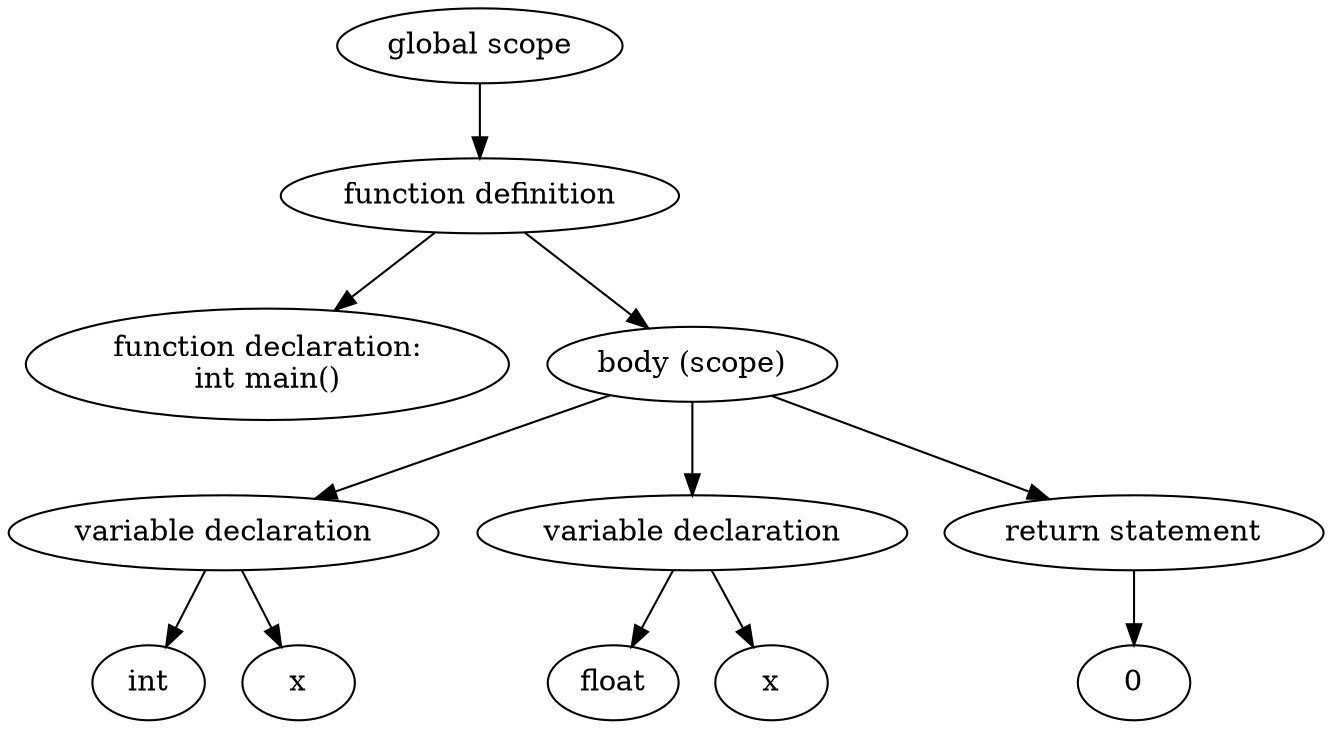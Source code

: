 digraph "Abstract Syntax Tree" {
	140480001634016 [label="function declaration:
int main()"]
	140480001633536 -> 140480001634016
	140480001634160 [label=int]
	140480001626176 -> 140480001634160
	140480001634256 [label=x]
	140480001626176 -> 140480001634256
	140480001626176 [label="variable declaration"]
	140480001633872 -> 140480001626176
	140480001629632 [label=float]
	140480001628432 -> 140480001629632
	140480001629344 [label=x]
	140480001628432 -> 140480001629344
	140480001628432 [label="variable declaration"]
	140480001633872 -> 140480001628432
	140480001627520 [label=0]
	140480001629584 -> 140480001627520
	140480001629584 [label="return statement"]
	140480001633872 -> 140480001629584
	140480001633872 [label="body (scope)"]
	140480001633536 -> 140480001633872
	140480001633536 [label="function definition"]
	140480001634112 -> 140480001633536
	140480001634112 [label="global scope"]
}
